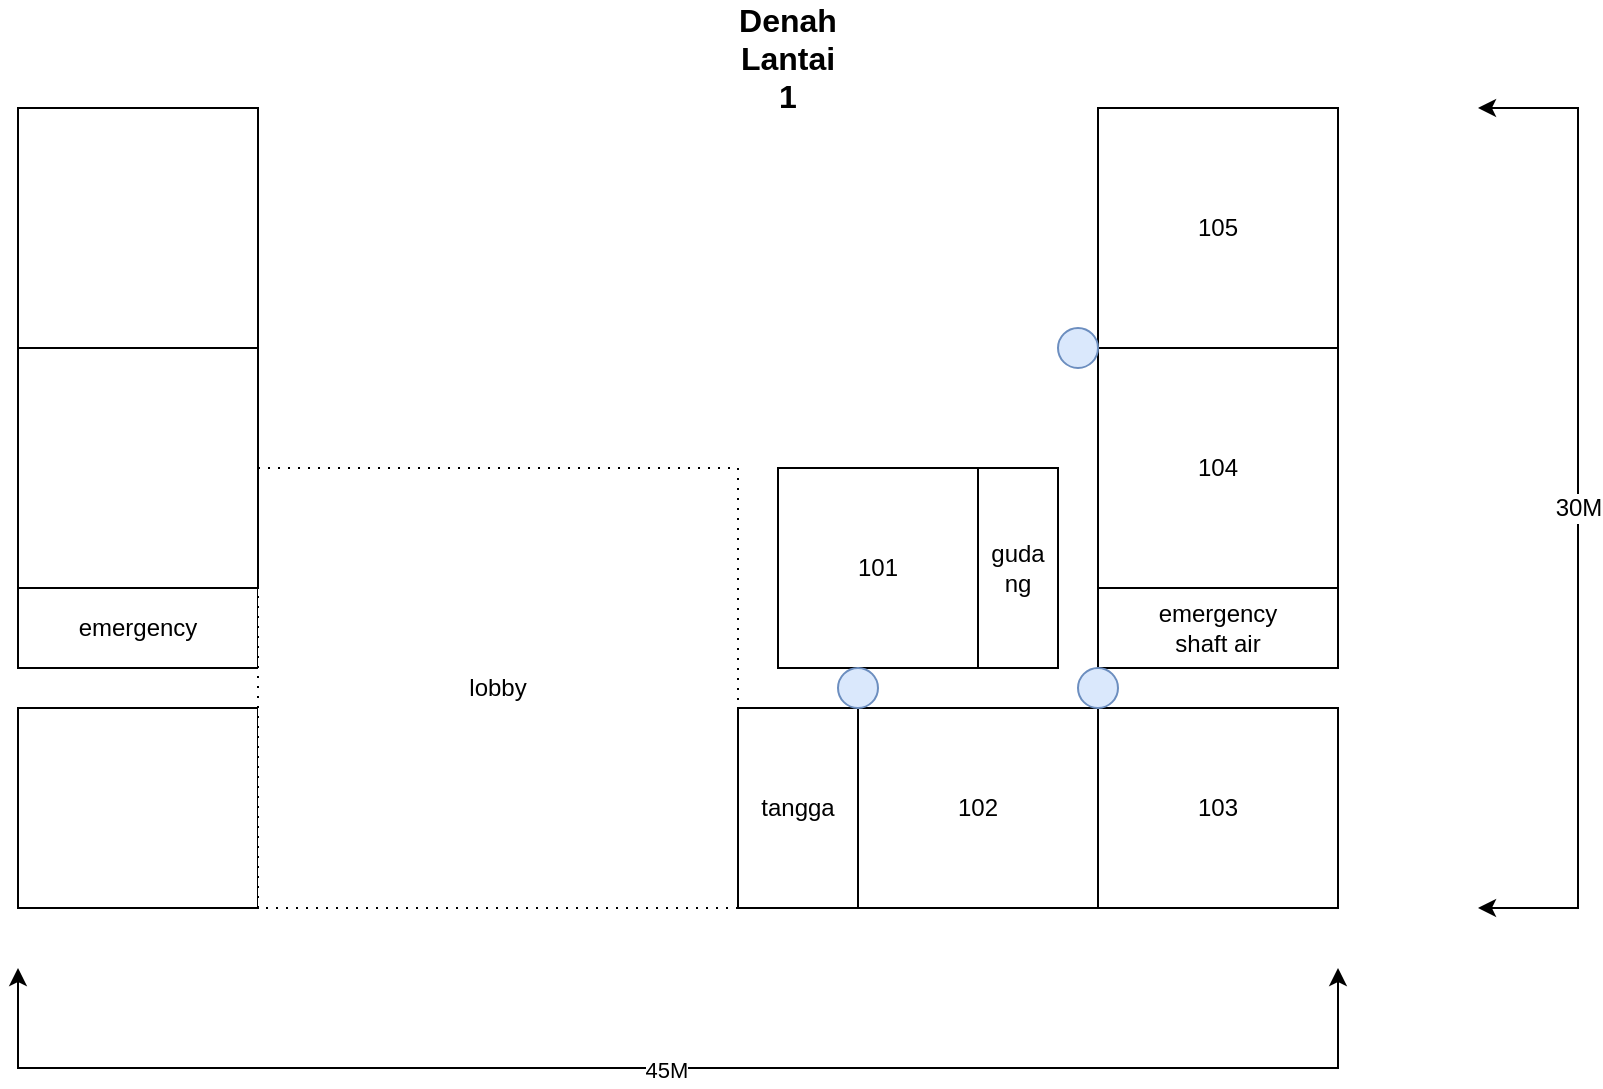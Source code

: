 <mxfile version="28.1.0" pages="4">
  <diagram name="lt1" id="Ryh9sKyiQhLYInT_qm-5">
    <mxGraphModel dx="658" dy="552" grid="1" gridSize="10" guides="1" tooltips="1" connect="1" arrows="1" fold="1" page="1" pageScale="1" pageWidth="1169" pageHeight="827" math="0" shadow="0">
      <root>
        <mxCell id="6FYG-QUpL_KtXFAKSBGF-0" />
        <mxCell id="6FYG-QUpL_KtXFAKSBGF-1" parent="6FYG-QUpL_KtXFAKSBGF-0" />
        <mxCell id="6FYG-QUpL_KtXFAKSBGF-2" value="emergency" style="rounded=0;whiteSpace=wrap;html=1;shadow=0;" parent="6FYG-QUpL_KtXFAKSBGF-1" vertex="1">
          <mxGeometry x="200" y="320" width="120" height="40" as="geometry" />
        </mxCell>
        <mxCell id="6FYG-QUpL_KtXFAKSBGF-3" value="" style="rounded=0;whiteSpace=wrap;html=1;" parent="6FYG-QUpL_KtXFAKSBGF-1" vertex="1">
          <mxGeometry x="200" y="380" width="120" height="100" as="geometry" />
        </mxCell>
        <mxCell id="6FYG-QUpL_KtXFAKSBGF-4" value="lobby" style="rounded=0;whiteSpace=wrap;html=1;dashed=1;dashPattern=1 4;" parent="6FYG-QUpL_KtXFAKSBGF-1" vertex="1">
          <mxGeometry x="320" y="260" width="240" height="220" as="geometry" />
        </mxCell>
        <mxCell id="6FYG-QUpL_KtXFAKSBGF-7" value="tangga" style="rounded=0;whiteSpace=wrap;html=1;" parent="6FYG-QUpL_KtXFAKSBGF-1" vertex="1">
          <mxGeometry x="560" y="380" width="60" height="100" as="geometry" />
        </mxCell>
        <mxCell id="6FYG-QUpL_KtXFAKSBGF-8" value="101" style="rounded=0;whiteSpace=wrap;html=1;" parent="6FYG-QUpL_KtXFAKSBGF-1" vertex="1">
          <mxGeometry x="580" y="260" width="100" height="100" as="geometry" />
        </mxCell>
        <mxCell id="6FYG-QUpL_KtXFAKSBGF-9" value="guda&lt;div&gt;ng&lt;/div&gt;" style="rounded=0;whiteSpace=wrap;html=1;" parent="6FYG-QUpL_KtXFAKSBGF-1" vertex="1">
          <mxGeometry x="680" y="260" width="40" height="100" as="geometry" />
        </mxCell>
        <mxCell id="6FYG-QUpL_KtXFAKSBGF-10" value="303" style="rounded=0;whiteSpace=wrap;html=1;" parent="6FYG-QUpL_KtXFAKSBGF-1" vertex="1">
          <mxGeometry x="680" y="380" width="60" height="100" as="geometry" />
        </mxCell>
        <mxCell id="6FYG-QUpL_KtXFAKSBGF-11" value="102" style="rounded=0;whiteSpace=wrap;html=1;" parent="6FYG-QUpL_KtXFAKSBGF-1" vertex="1">
          <mxGeometry x="620" y="380" width="120" height="100" as="geometry" />
        </mxCell>
        <mxCell id="6FYG-QUpL_KtXFAKSBGF-12" value="305" style="rounded=0;whiteSpace=wrap;html=1;" parent="6FYG-QUpL_KtXFAKSBGF-1" vertex="1">
          <mxGeometry x="800" y="380" width="60" height="100" as="geometry" />
        </mxCell>
        <mxCell id="6FYG-QUpL_KtXFAKSBGF-13" value="103" style="rounded=0;whiteSpace=wrap;html=1;" parent="6FYG-QUpL_KtXFAKSBGF-1" vertex="1">
          <mxGeometry x="740" y="380" width="120" height="100" as="geometry" />
        </mxCell>
        <mxCell id="6FYG-QUpL_KtXFAKSBGF-14" value="emergency&lt;div&gt;shaft air&lt;/div&gt;" style="rounded=0;whiteSpace=wrap;html=1;shadow=0;" parent="6FYG-QUpL_KtXFAKSBGF-1" vertex="1">
          <mxGeometry x="740" y="320" width="120" height="40" as="geometry" />
        </mxCell>
        <mxCell id="6FYG-QUpL_KtXFAKSBGF-15" value="104" style="rounded=0;whiteSpace=wrap;html=1;" parent="6FYG-QUpL_KtXFAKSBGF-1" vertex="1">
          <mxGeometry x="740" y="200" width="120" height="120" as="geometry" />
        </mxCell>
        <mxCell id="6FYG-QUpL_KtXFAKSBGF-16" value="105" style="rounded=0;whiteSpace=wrap;html=1;" parent="6FYG-QUpL_KtXFAKSBGF-1" vertex="1">
          <mxGeometry x="740" y="80" width="120" height="120" as="geometry" />
        </mxCell>
        <mxCell id="6FYG-QUpL_KtXFAKSBGF-20" value="" style="rounded=0;whiteSpace=wrap;html=1;" parent="6FYG-QUpL_KtXFAKSBGF-1" vertex="1">
          <mxGeometry x="200" y="200" width="120" height="120" as="geometry" />
        </mxCell>
        <mxCell id="6FYG-QUpL_KtXFAKSBGF-21" value="" style="rounded=0;whiteSpace=wrap;html=1;" parent="6FYG-QUpL_KtXFAKSBGF-1" vertex="1">
          <mxGeometry x="200" y="80" width="120" height="120" as="geometry" />
        </mxCell>
        <mxCell id="2U9vTwSCfSshg6_ST1x--0" value="" style="endArrow=classic;startArrow=classic;html=1;rounded=0;" edge="1" parent="6FYG-QUpL_KtXFAKSBGF-1">
          <mxGeometry width="50" height="50" relative="1" as="geometry">
            <mxPoint x="200" y="510" as="sourcePoint" />
            <mxPoint x="860" y="510" as="targetPoint" />
            <Array as="points">
              <mxPoint x="200" y="560" />
              <mxPoint x="860" y="560" />
            </Array>
          </mxGeometry>
        </mxCell>
        <mxCell id="2U9vTwSCfSshg6_ST1x--1" value="45M" style="edgeLabel;html=1;align=center;verticalAlign=middle;resizable=0;points=[];" vertex="1" connectable="0" parent="2U9vTwSCfSshg6_ST1x--0">
          <mxGeometry x="-0.016" y="-1" relative="1" as="geometry">
            <mxPoint as="offset" />
          </mxGeometry>
        </mxCell>
        <mxCell id="B2B0B218Z7jjnWPeMXOd-1" value="30M" style="endArrow=classic;startArrow=classic;html=1;rounded=0;fontFamily=Helvetica;fontSize=12;fontColor=default;" edge="1" parent="6FYG-QUpL_KtXFAKSBGF-1">
          <mxGeometry width="50" height="50" relative="1" as="geometry">
            <mxPoint x="930" y="480" as="sourcePoint" />
            <mxPoint x="930" y="80" as="targetPoint" />
            <Array as="points">
              <mxPoint x="980" y="480" />
              <mxPoint x="980" y="80" />
            </Array>
          </mxGeometry>
        </mxCell>
        <mxCell id="gvDm76PM2nS7n1BrJmgp-0" value="" style="ellipse;whiteSpace=wrap;html=1;aspect=fixed;rounded=0;strokeColor=#6c8ebf;align=center;verticalAlign=middle;fontFamily=Helvetica;fontSize=12;fillColor=#dae8fc;" vertex="1" parent="6FYG-QUpL_KtXFAKSBGF-1">
          <mxGeometry x="610" y="360" width="20" height="20" as="geometry" />
        </mxCell>
        <mxCell id="gvDm76PM2nS7n1BrJmgp-1" value="" style="ellipse;whiteSpace=wrap;html=1;aspect=fixed;rounded=0;strokeColor=#6c8ebf;align=center;verticalAlign=middle;fontFamily=Helvetica;fontSize=12;fillColor=#dae8fc;" vertex="1" parent="6FYG-QUpL_KtXFAKSBGF-1">
          <mxGeometry x="730" y="360" width="20" height="20" as="geometry" />
        </mxCell>
        <mxCell id="gvDm76PM2nS7n1BrJmgp-2" value="" style="ellipse;whiteSpace=wrap;html=1;aspect=fixed;rounded=0;strokeColor=#6c8ebf;align=center;verticalAlign=middle;fontFamily=Helvetica;fontSize=12;fillColor=#dae8fc;" vertex="1" parent="6FYG-QUpL_KtXFAKSBGF-1">
          <mxGeometry x="720" y="190" width="20" height="20" as="geometry" />
        </mxCell>
        <mxCell id="R1jqEpBKGvzRsjnS3gEi-0" value="Denah Lantai 1" style="text;html=1;align=center;verticalAlign=middle;whiteSpace=wrap;rounded=0;fontFamily=Helvetica;fontSize=16;fontColor=default;fontStyle=1" vertex="1" parent="6FYG-QUpL_KtXFAKSBGF-1">
          <mxGeometry x="555" y="40" width="60" height="30" as="geometry" />
        </mxCell>
      </root>
    </mxGraphModel>
  </diagram>
  <diagram name="lt2" id="4ATnXZZK_UvOnNCUI0Nd">
    <mxGraphModel dx="658" dy="552" grid="1" gridSize="10" guides="1" tooltips="1" connect="1" arrows="1" fold="1" page="1" pageScale="1" pageWidth="1169" pageHeight="827" math="0" shadow="0">
      <root>
        <mxCell id="ei8qJJ2HNMZ0bRNmfrHe-0" />
        <mxCell id="ei8qJJ2HNMZ0bRNmfrHe-1" parent="ei8qJJ2HNMZ0bRNmfrHe-0" />
        <mxCell id="ei8qJJ2HNMZ0bRNmfrHe-6" value="emergency" style="rounded=0;whiteSpace=wrap;html=1;shadow=0;" parent="ei8qJJ2HNMZ0bRNmfrHe-1" vertex="1">
          <mxGeometry x="200" y="320" width="120" height="40" as="geometry" />
        </mxCell>
        <mxCell id="ei8qJJ2HNMZ0bRNmfrHe-7" value="210" style="rounded=0;whiteSpace=wrap;html=1;" parent="ei8qJJ2HNMZ0bRNmfrHe-1" vertex="1">
          <mxGeometry x="200" y="380" width="120" height="100" as="geometry" />
        </mxCell>
        <mxCell id="ei8qJJ2HNMZ0bRNmfrHe-10" value="211" style="rounded=0;whiteSpace=wrap;html=1;" parent="ei8qJJ2HNMZ0bRNmfrHe-1" vertex="1">
          <mxGeometry x="320" y="380" width="120" height="100" as="geometry" />
        </mxCell>
        <mxCell id="ei8qJJ2HNMZ0bRNmfrHe-11" value="212" style="rounded=0;whiteSpace=wrap;html=1;" parent="ei8qJJ2HNMZ0bRNmfrHe-1" vertex="1">
          <mxGeometry x="440" y="380" width="60" height="100" as="geometry" />
        </mxCell>
        <mxCell id="ei8qJJ2HNMZ0bRNmfrHe-12" value="213" style="rounded=0;whiteSpace=wrap;html=1;" parent="ei8qJJ2HNMZ0bRNmfrHe-1" vertex="1">
          <mxGeometry x="500" y="380" width="60" height="100" as="geometry" />
        </mxCell>
        <mxCell id="ei8qJJ2HNMZ0bRNmfrHe-13" value="tangga" style="rounded=0;whiteSpace=wrap;html=1;" parent="ei8qJJ2HNMZ0bRNmfrHe-1" vertex="1">
          <mxGeometry x="560" y="380" width="60" height="100" as="geometry" />
        </mxCell>
        <mxCell id="ei8qJJ2HNMZ0bRNmfrHe-14" value="205" style="rounded=0;whiteSpace=wrap;html=1;" parent="ei8qJJ2HNMZ0bRNmfrHe-1" vertex="1">
          <mxGeometry x="580" y="260" width="100" height="100" as="geometry" />
        </mxCell>
        <mxCell id="ei8qJJ2HNMZ0bRNmfrHe-15" value="guda&lt;div&gt;ng&lt;/div&gt;" style="rounded=0;whiteSpace=wrap;html=1;" parent="ei8qJJ2HNMZ0bRNmfrHe-1" vertex="1">
          <mxGeometry x="680" y="260" width="40" height="100" as="geometry" />
        </mxCell>
        <mxCell id="ei8qJJ2HNMZ0bRNmfrHe-16" value="303" style="rounded=0;whiteSpace=wrap;html=1;" parent="ei8qJJ2HNMZ0bRNmfrHe-1" vertex="1">
          <mxGeometry x="680" y="380" width="60" height="100" as="geometry" />
        </mxCell>
        <mxCell id="ei8qJJ2HNMZ0bRNmfrHe-17" value="201" style="rounded=0;whiteSpace=wrap;html=1;" parent="ei8qJJ2HNMZ0bRNmfrHe-1" vertex="1">
          <mxGeometry x="620" y="380" width="120" height="100" as="geometry" />
        </mxCell>
        <mxCell id="ei8qJJ2HNMZ0bRNmfrHe-18" value="305" style="rounded=0;whiteSpace=wrap;html=1;" parent="ei8qJJ2HNMZ0bRNmfrHe-1" vertex="1">
          <mxGeometry x="800" y="380" width="60" height="100" as="geometry" />
        </mxCell>
        <mxCell id="ei8qJJ2HNMZ0bRNmfrHe-19" value="202" style="rounded=0;whiteSpace=wrap;html=1;" parent="ei8qJJ2HNMZ0bRNmfrHe-1" vertex="1">
          <mxGeometry x="740" y="380" width="120" height="100" as="geometry" />
        </mxCell>
        <mxCell id="ei8qJJ2HNMZ0bRNmfrHe-20" value="emergency&lt;div&gt;shart air&lt;/div&gt;" style="rounded=0;whiteSpace=wrap;html=1;shadow=0;" parent="ei8qJJ2HNMZ0bRNmfrHe-1" vertex="1">
          <mxGeometry x="740" y="320" width="120" height="40" as="geometry" />
        </mxCell>
        <mxCell id="ei8qJJ2HNMZ0bRNmfrHe-21" value="203" style="rounded=0;whiteSpace=wrap;html=1;" parent="ei8qJJ2HNMZ0bRNmfrHe-1" vertex="1">
          <mxGeometry x="740" y="200" width="120" height="120" as="geometry" />
        </mxCell>
        <mxCell id="ei8qJJ2HNMZ0bRNmfrHe-22" value="204" style="rounded=0;whiteSpace=wrap;html=1;" parent="ei8qJJ2HNMZ0bRNmfrHe-1" vertex="1">
          <mxGeometry x="740" y="80" width="120" height="120" as="geometry" />
        </mxCell>
        <mxCell id="PkGmgkt3UwGPl_x2E_2j-0" value="206" style="rounded=0;whiteSpace=wrap;html=1;" parent="ei8qJJ2HNMZ0bRNmfrHe-1" vertex="1">
          <mxGeometry x="470" y="260" width="110" height="100" as="geometry" />
        </mxCell>
        <mxCell id="PkGmgkt3UwGPl_x2E_2j-1" value="207" style="rounded=0;whiteSpace=wrap;html=1;" parent="ei8qJJ2HNMZ0bRNmfrHe-1" vertex="1">
          <mxGeometry x="370" y="260" width="100" height="100" as="geometry" />
        </mxCell>
        <mxCell id="PkGmgkt3UwGPl_x2E_2j-2" value="stora&lt;div&gt;ge&lt;/div&gt;" style="rounded=0;whiteSpace=wrap;html=1;" parent="ei8qJJ2HNMZ0bRNmfrHe-1" vertex="1">
          <mxGeometry x="340" y="260" width="30" height="100" as="geometry" />
        </mxCell>
        <mxCell id="PkGmgkt3UwGPl_x2E_2j-3" value="209" style="rounded=0;whiteSpace=wrap;html=1;" parent="ei8qJJ2HNMZ0bRNmfrHe-1" vertex="1">
          <mxGeometry x="200" y="200" width="120" height="120" as="geometry" />
        </mxCell>
        <mxCell id="PkGmgkt3UwGPl_x2E_2j-4" value="208" style="rounded=0;whiteSpace=wrap;html=1;" parent="ei8qJJ2HNMZ0bRNmfrHe-1" vertex="1">
          <mxGeometry x="200" y="80" width="120" height="120" as="geometry" />
        </mxCell>
        <mxCell id="OvV7I9xOFddMslHvAALR-0" value="" style="endArrow=classic;startArrow=classic;html=1;rounded=0;" edge="1" parent="ei8qJJ2HNMZ0bRNmfrHe-1">
          <mxGeometry width="50" height="50" relative="1" as="geometry">
            <mxPoint x="200" y="510" as="sourcePoint" />
            <mxPoint x="860" y="510" as="targetPoint" />
            <Array as="points">
              <mxPoint x="200" y="560" />
              <mxPoint x="860" y="560" />
            </Array>
          </mxGeometry>
        </mxCell>
        <mxCell id="OvV7I9xOFddMslHvAALR-1" value="45M" style="edgeLabel;html=1;align=center;verticalAlign=middle;resizable=0;points=[];" vertex="1" connectable="0" parent="OvV7I9xOFddMslHvAALR-0">
          <mxGeometry x="-0.016" y="-1" relative="1" as="geometry">
            <mxPoint as="offset" />
          </mxGeometry>
        </mxCell>
        <mxCell id="Md_KRf8yG-ptMDsn8d2x-0" value="30M" style="endArrow=classic;startArrow=classic;html=1;rounded=0;fontFamily=Helvetica;fontSize=12;fontColor=default;" edge="1" parent="ei8qJJ2HNMZ0bRNmfrHe-1">
          <mxGeometry width="50" height="50" relative="1" as="geometry">
            <mxPoint x="920" y="480" as="sourcePoint" />
            <mxPoint x="920" y="80" as="targetPoint" />
            <Array as="points">
              <mxPoint x="970" y="480" />
              <mxPoint x="970" y="80" />
            </Array>
          </mxGeometry>
        </mxCell>
        <mxCell id="zoBdd5iqr9fA2ohtBtXW-0" value="" style="ellipse;whiteSpace=wrap;html=1;aspect=fixed;rounded=0;strokeColor=#6c8ebf;align=center;verticalAlign=middle;fontFamily=Helvetica;fontSize=12;fillColor=#dae8fc;" vertex="1" parent="ei8qJJ2HNMZ0bRNmfrHe-1">
          <mxGeometry x="320" y="190" width="20" height="20" as="geometry" />
        </mxCell>
        <mxCell id="zoBdd5iqr9fA2ohtBtXW-1" value="" style="ellipse;whiteSpace=wrap;html=1;aspect=fixed;rounded=0;strokeColor=#6c8ebf;align=center;verticalAlign=middle;fontFamily=Helvetica;fontSize=12;fillColor=#dae8fc;" vertex="1" parent="ei8qJJ2HNMZ0bRNmfrHe-1">
          <mxGeometry x="310" y="360" width="20" height="20" as="geometry" />
        </mxCell>
        <mxCell id="zoBdd5iqr9fA2ohtBtXW-2" value="" style="ellipse;whiteSpace=wrap;html=1;aspect=fixed;rounded=0;strokeColor=#6c8ebf;align=center;verticalAlign=middle;fontFamily=Helvetica;fontSize=12;fillColor=#dae8fc;" vertex="1" parent="ei8qJJ2HNMZ0bRNmfrHe-1">
          <mxGeometry x="460" y="360" width="20" height="20" as="geometry" />
        </mxCell>
        <mxCell id="zoBdd5iqr9fA2ohtBtXW-3" value="" style="ellipse;whiteSpace=wrap;html=1;aspect=fixed;rounded=0;strokeColor=#6c8ebf;align=center;verticalAlign=middle;fontFamily=Helvetica;fontSize=12;fillColor=#dae8fc;" vertex="1" parent="ei8qJJ2HNMZ0bRNmfrHe-1">
          <mxGeometry x="730" y="360" width="20" height="20" as="geometry" />
        </mxCell>
        <mxCell id="zoBdd5iqr9fA2ohtBtXW-4" value="" style="ellipse;whiteSpace=wrap;html=1;aspect=fixed;rounded=0;strokeColor=#6c8ebf;align=center;verticalAlign=middle;fontFamily=Helvetica;fontSize=12;fillColor=#dae8fc;" vertex="1" parent="ei8qJJ2HNMZ0bRNmfrHe-1">
          <mxGeometry x="720" y="190" width="20" height="20" as="geometry" />
        </mxCell>
        <mxCell id="zoBdd5iqr9fA2ohtBtXW-5" value="" style="ellipse;whiteSpace=wrap;html=1;aspect=fixed;rounded=0;strokeColor=#6c8ebf;align=center;verticalAlign=middle;fontFamily=Helvetica;fontSize=12;fillColor=#dae8fc;" vertex="1" parent="ei8qJJ2HNMZ0bRNmfrHe-1">
          <mxGeometry x="610" y="360" width="20" height="20" as="geometry" />
        </mxCell>
        <mxCell id="oKcfDyoA-6ceS8LUWU0D-0" value="Denah Lantai 2" style="text;html=1;align=center;verticalAlign=middle;whiteSpace=wrap;rounded=0;fontFamily=Helvetica;fontSize=16;fontColor=default;fontStyle=1" vertex="1" parent="ei8qJJ2HNMZ0bRNmfrHe-1">
          <mxGeometry x="555" y="40" width="60" height="30" as="geometry" />
        </mxCell>
      </root>
    </mxGraphModel>
  </diagram>
  <diagram name="lt3" id="yY23YT42wjt0J4VmDzSI">
    <mxGraphModel dx="658" dy="552" grid="1" gridSize="10" guides="1" tooltips="1" connect="1" arrows="1" fold="1" page="1" pageScale="1" pageWidth="1169" pageHeight="827" math="0" shadow="0">
      <root>
        <mxCell id="0" />
        <mxCell id="1" parent="0" />
        <mxCell id="dqrhQqawZ4_geBMDoGWQ-1" value="317" style="rounded=0;whiteSpace=wrap;html=1;" parent="1" vertex="1">
          <mxGeometry x="199" y="80" width="60" height="100" as="geometry" />
        </mxCell>
        <mxCell id="dqrhQqawZ4_geBMDoGWQ-2" value="315" style="rounded=0;whiteSpace=wrap;html=1;shadow=0;" parent="1" vertex="1">
          <mxGeometry x="199" y="260" width="120" height="60" as="geometry" />
        </mxCell>
        <mxCell id="dqrhQqawZ4_geBMDoGWQ-5" value="318" style="rounded=0;whiteSpace=wrap;html=1;" parent="1" vertex="1">
          <mxGeometry x="259" y="80" width="60" height="100" as="geometry" />
        </mxCell>
        <mxCell id="dqrhQqawZ4_geBMDoGWQ-6" value="316" style="rounded=0;whiteSpace=wrap;html=1;" parent="1" vertex="1">
          <mxGeometry x="199" y="200" width="120" height="60" as="geometry" />
        </mxCell>
        <mxCell id="dqrhQqawZ4_geBMDoGWQ-7" value="emergency" style="rounded=0;whiteSpace=wrap;html=1;shadow=0;" parent="1" vertex="1">
          <mxGeometry x="199" y="320" width="120" height="40" as="geometry" />
        </mxCell>
        <mxCell id="dqrhQqawZ4_geBMDoGWQ-8" value="314" style="rounded=0;whiteSpace=wrap;html=1;" parent="1" vertex="1">
          <mxGeometry x="199" y="380" width="60" height="100" as="geometry" />
        </mxCell>
        <mxCell id="dqrhQqawZ4_geBMDoGWQ-9" value="313" style="rounded=0;whiteSpace=wrap;html=1;" parent="1" vertex="1">
          <mxGeometry x="259" y="380" width="60" height="100" as="geometry" />
        </mxCell>
        <mxCell id="dqrhQqawZ4_geBMDoGWQ-10" value="312" style="rounded=0;whiteSpace=wrap;html=1;" parent="1" vertex="1">
          <mxGeometry x="319" y="380" width="60" height="100" as="geometry" />
        </mxCell>
        <mxCell id="dqrhQqawZ4_geBMDoGWQ-11" value="311" style="rounded=0;whiteSpace=wrap;html=1;" parent="1" vertex="1">
          <mxGeometry x="379" y="380" width="60" height="100" as="geometry" />
        </mxCell>
        <mxCell id="dqrhQqawZ4_geBMDoGWQ-12" value="310" style="rounded=0;whiteSpace=wrap;html=1;" parent="1" vertex="1">
          <mxGeometry x="439" y="380" width="60" height="100" as="geometry" />
        </mxCell>
        <mxCell id="dqrhQqawZ4_geBMDoGWQ-13" value="storage" style="rounded=0;whiteSpace=wrap;html=1;" parent="1" vertex="1">
          <mxGeometry x="499" y="380" width="60" height="100" as="geometry" />
        </mxCell>
        <mxCell id="dqrhQqawZ4_geBMDoGWQ-14" value="tangga" style="rounded=0;whiteSpace=wrap;html=1;" parent="1" vertex="1">
          <mxGeometry x="559" y="380" width="60" height="100" as="geometry" />
        </mxCell>
        <mxCell id="dqrhQqawZ4_geBMDoGWQ-15" value="301" style="rounded=0;whiteSpace=wrap;html=1;" parent="1" vertex="1">
          <mxGeometry x="619" y="260" width="60" height="100" as="geometry" />
        </mxCell>
        <mxCell id="dqrhQqawZ4_geBMDoGWQ-16" value="guda&lt;div&gt;ng&lt;/div&gt;" style="rounded=0;whiteSpace=wrap;html=1;" parent="1" vertex="1">
          <mxGeometry x="679" y="260" width="40" height="100" as="geometry" />
        </mxCell>
        <mxCell id="dqrhQqawZ4_geBMDoGWQ-17" value="303" style="rounded=0;whiteSpace=wrap;html=1;" parent="1" vertex="1">
          <mxGeometry x="679" y="380" width="60" height="100" as="geometry" />
        </mxCell>
        <mxCell id="dqrhQqawZ4_geBMDoGWQ-18" value="302" style="rounded=0;whiteSpace=wrap;html=1;" parent="1" vertex="1">
          <mxGeometry x="619" y="380" width="60" height="100" as="geometry" />
        </mxCell>
        <mxCell id="dqrhQqawZ4_geBMDoGWQ-19" value="305" style="rounded=0;whiteSpace=wrap;html=1;" parent="1" vertex="1">
          <mxGeometry x="799" y="380" width="60" height="100" as="geometry" />
        </mxCell>
        <mxCell id="dqrhQqawZ4_geBMDoGWQ-20" value="304" style="rounded=0;whiteSpace=wrap;html=1;" parent="1" vertex="1">
          <mxGeometry x="739" y="380" width="60" height="100" as="geometry" />
        </mxCell>
        <mxCell id="dqrhQqawZ4_geBMDoGWQ-21" value="emergency&lt;div&gt;shaft air&lt;/div&gt;" style="rounded=0;whiteSpace=wrap;html=1;shadow=0;" parent="1" vertex="1">
          <mxGeometry x="739" y="320" width="120" height="40" as="geometry" />
        </mxCell>
        <mxCell id="dqrhQqawZ4_geBMDoGWQ-22" value="306" style="rounded=0;whiteSpace=wrap;html=1;" parent="1" vertex="1">
          <mxGeometry x="739" y="260" width="120" height="60" as="geometry" />
        </mxCell>
        <mxCell id="dqrhQqawZ4_geBMDoGWQ-23" value="307" style="rounded=0;whiteSpace=wrap;html=1;" parent="1" vertex="1">
          <mxGeometry x="739" y="200" width="120" height="60" as="geometry" />
        </mxCell>
        <mxCell id="dqrhQqawZ4_geBMDoGWQ-24" value="308" style="rounded=0;whiteSpace=wrap;html=1;" parent="1" vertex="1">
          <mxGeometry x="739" y="80" width="60" height="100" as="geometry" />
        </mxCell>
        <mxCell id="dqrhQqawZ4_geBMDoGWQ-25" value="309" style="rounded=0;whiteSpace=wrap;html=1;" parent="1" vertex="1">
          <mxGeometry x="799" y="80" width="60" height="100" as="geometry" />
        </mxCell>
        <mxCell id="BACzowBmlHyUbT6FK7NI-1" value="" style="endArrow=classic;startArrow=classic;html=1;rounded=0;" edge="1" parent="1">
          <mxGeometry width="50" height="50" relative="1" as="geometry">
            <mxPoint x="199" y="510" as="sourcePoint" />
            <mxPoint x="859" y="510" as="targetPoint" />
            <Array as="points">
              <mxPoint x="199" y="560" />
              <mxPoint x="859" y="560" />
            </Array>
          </mxGeometry>
        </mxCell>
        <mxCell id="BACzowBmlHyUbT6FK7NI-2" value="45M" style="edgeLabel;html=1;align=center;verticalAlign=middle;resizable=0;points=[];" vertex="1" connectable="0" parent="BACzowBmlHyUbT6FK7NI-1">
          <mxGeometry x="-0.016" y="-1" relative="1" as="geometry">
            <mxPoint as="offset" />
          </mxGeometry>
        </mxCell>
        <mxCell id="Em1Kv4miuY6S6SsWqzUu-1" value="area terbuka komunal&lt;div&gt;dapur umum&lt;/div&gt;" style="rounded=0;whiteSpace=wrap;html=1;strokeColor=default;dashed=1;dashPattern=1 4;" vertex="1" parent="1">
          <mxGeometry x="339" y="260" width="280" height="100" as="geometry" />
        </mxCell>
        <mxCell id="Em1Kv4miuY6S6SsWqzUu-3" value="30M" style="endArrow=classic;startArrow=classic;html=1;rounded=0;fontFamily=Helvetica;fontSize=12;fontColor=default;" edge="1" parent="1">
          <mxGeometry width="50" height="50" relative="1" as="geometry">
            <mxPoint x="919" y="480" as="sourcePoint" />
            <mxPoint x="919" y="80" as="targetPoint" />
            <Array as="points">
              <mxPoint x="969" y="480" />
              <mxPoint x="969" y="80" />
            </Array>
          </mxGeometry>
        </mxCell>
        <mxCell id="A7ceLvBqtHdDX5xX3aw9-1" value="" style="ellipse;whiteSpace=wrap;html=1;aspect=fixed;rounded=0;strokeColor=#6c8ebf;align=center;verticalAlign=middle;fontFamily=Helvetica;fontSize=12;fillColor=#dae8fc;" vertex="1" parent="1">
          <mxGeometry x="670" y="360" width="20" height="20" as="geometry" />
        </mxCell>
        <mxCell id="A7ceLvBqtHdDX5xX3aw9-2" value="" style="ellipse;whiteSpace=wrap;html=1;aspect=fixed;rounded=0;strokeColor=#6c8ebf;align=center;verticalAlign=middle;fontFamily=Helvetica;fontSize=12;fillColor=#dae8fc;" vertex="1" parent="1">
          <mxGeometry x="789" y="360" width="20" height="20" as="geometry" />
        </mxCell>
        <mxCell id="A7ceLvBqtHdDX5xX3aw9-3" value="" style="ellipse;whiteSpace=wrap;html=1;aspect=fixed;rounded=0;strokeColor=#6c8ebf;align=center;verticalAlign=middle;fontFamily=Helvetica;fontSize=12;fillColor=#dae8fc;" vertex="1" parent="1">
          <mxGeometry x="719" y="250" width="20" height="20" as="geometry" />
        </mxCell>
        <mxCell id="A7ceLvBqtHdDX5xX3aw9-4" value="" style="ellipse;whiteSpace=wrap;html=1;aspect=fixed;rounded=0;strokeColor=#6c8ebf;align=center;verticalAlign=middle;fontFamily=Helvetica;fontSize=12;fillColor=#dae8fc;" vertex="1" parent="1">
          <mxGeometry x="789" y="180" width="20" height="20" as="geometry" />
        </mxCell>
        <mxCell id="A7ceLvBqtHdDX5xX3aw9-5" value="" style="ellipse;whiteSpace=wrap;html=1;aspect=fixed;rounded=0;strokeColor=#6c8ebf;align=center;verticalAlign=middle;fontFamily=Helvetica;fontSize=12;fillColor=#dae8fc;" vertex="1" parent="1">
          <mxGeometry x="249" y="360" width="20" height="20" as="geometry" />
        </mxCell>
        <mxCell id="A7ceLvBqtHdDX5xX3aw9-6" value="" style="ellipse;whiteSpace=wrap;html=1;aspect=fixed;rounded=0;strokeColor=#6c8ebf;align=center;verticalAlign=middle;fontFamily=Helvetica;fontSize=12;fillColor=#dae8fc;" vertex="1" parent="1">
          <mxGeometry x="399" y="360" width="20" height="20" as="geometry" />
        </mxCell>
        <mxCell id="A7ceLvBqtHdDX5xX3aw9-7" value="" style="ellipse;whiteSpace=wrap;html=1;aspect=fixed;rounded=0;strokeColor=#6c8ebf;align=center;verticalAlign=middle;fontFamily=Helvetica;fontSize=12;fillColor=#dae8fc;" vertex="1" parent="1">
          <mxGeometry x="319" y="250" width="20" height="20" as="geometry" />
        </mxCell>
        <mxCell id="A7ceLvBqtHdDX5xX3aw9-8" value="" style="ellipse;whiteSpace=wrap;html=1;aspect=fixed;rounded=0;strokeColor=#6c8ebf;align=center;verticalAlign=middle;fontFamily=Helvetica;fontSize=12;fillColor=#dae8fc;" vertex="1" parent="1">
          <mxGeometry x="249" y="180" width="20" height="20" as="geometry" />
        </mxCell>
        <mxCell id="LqdkPXmHq2kY5ZBsTClK-1" value="Denah Lantai 3" style="text;html=1;align=center;verticalAlign=middle;whiteSpace=wrap;rounded=0;fontFamily=Helvetica;fontSize=16;fontColor=default;fontStyle=1" vertex="1" parent="1">
          <mxGeometry x="555" y="40" width="60" height="30" as="geometry" />
        </mxCell>
      </root>
    </mxGraphModel>
  </diagram>
  <diagram id="vOHLw5n-gmegycn_e7J-" name="Halaman-4">
    <mxGraphModel dx="940" dy="789" grid="1" gridSize="10" guides="1" tooltips="1" connect="1" arrows="1" fold="1" page="1" pageScale="1" pageWidth="1169" pageHeight="827" math="0" shadow="0">
      <root>
        <mxCell id="0" />
        <mxCell id="1" parent="0" />
        <mxCell id="b9sprmap_rdVrvFAk512-1" value="Survey 27 Agustus 2025&lt;div&gt;&lt;br&gt;&lt;div&gt;Penambahan 3 AP Lantai 1&lt;/div&gt;&lt;div&gt;Penambahan 6 AP Lantai 2&lt;/div&gt;&lt;div&gt;Penambahan 8 AP Lantai 3&lt;/div&gt;&lt;/div&gt;&lt;div&gt;&lt;br&gt;&lt;/div&gt;&lt;div&gt;1 Switch Ruijie 24 Port POE di lantai 2&lt;/div&gt;&lt;div&gt;Jalur lewat shaft air Utara (sisi kiri bangunan dari hadapan depan)&lt;/div&gt;&lt;div&gt;&lt;br&gt;&lt;/div&gt;&lt;div&gt;&lt;br&gt;&lt;/div&gt;&lt;div&gt;&lt;br&gt;&lt;/div&gt;&lt;div&gt;&lt;br&gt;&lt;/div&gt;&lt;div&gt;Diketahui&lt;/div&gt;&lt;div&gt;Semarang, 27 Agustus 2025&lt;/div&gt;&lt;div&gt;&lt;br&gt;&lt;/div&gt;&lt;div&gt;&lt;br&gt;&lt;/div&gt;&lt;div&gt;&lt;br&gt;&lt;/div&gt;&lt;div&gt;&lt;br&gt;&lt;/div&gt;&lt;div&gt;Security Pak Eko&lt;/div&gt;" style="text;html=1;align=left;verticalAlign=top;whiteSpace=wrap;rounded=0;fontFamily=Helvetica;fontSize=12;fontColor=default;" vertex="1" parent="1">
          <mxGeometry x="40" y="40" width="460" height="280" as="geometry" />
        </mxCell>
        <mxCell id="Bfe5yqZVSOIgVeTmGMBN-3" value="&lt;div&gt;&lt;br&gt;&lt;/div&gt;" style="text;html=1;align=center;verticalAlign=middle;resizable=0;points=[];autosize=1;strokeColor=none;fillColor=none;fontFamily=Helvetica;fontSize=12;fontColor=default;" vertex="1" parent="1">
          <mxGeometry x="391" y="428" width="20" height="30" as="geometry" />
        </mxCell>
        <mxCell id="Bfe5yqZVSOIgVeTmGMBN-4" value="Tim Survey Nexa&lt;div&gt;&lt;br&gt;&lt;/div&gt;&lt;div&gt;&lt;br&gt;&lt;/div&gt;&lt;div&gt;&lt;br&gt;&lt;/div&gt;&lt;div&gt;&lt;br&gt;&lt;/div&gt;&lt;div&gt;&lt;br&gt;&lt;/div&gt;&lt;div style=&quot;&quot;&gt;Henokh Zoe Faith&lt;/div&gt;" style="text;html=1;align=left;verticalAlign=top;whiteSpace=wrap;rounded=0;fontFamily=Helvetica;fontSize=12;fontColor=default;" vertex="1" parent="1">
          <mxGeometry x="280" y="214" width="170" height="106" as="geometry" />
        </mxCell>
      </root>
    </mxGraphModel>
  </diagram>
</mxfile>
